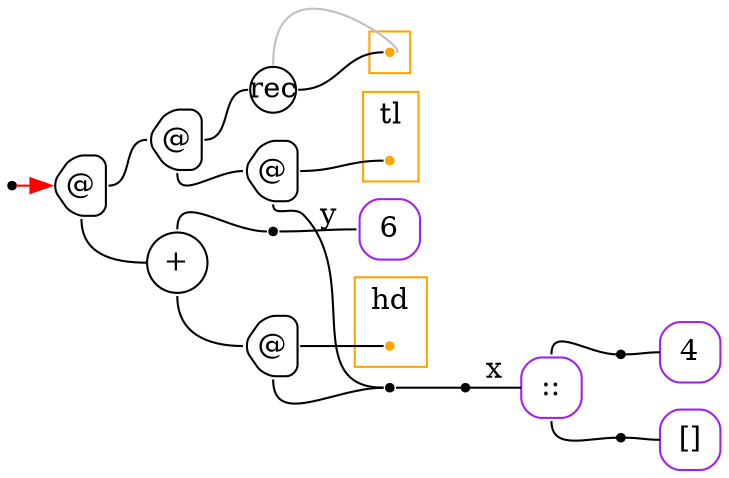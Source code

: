 digraph G {
  rankdir=LR;
  edge[arrowhead=none,arrowtail=none];
  node[fixedsize=true,shape=circle]
  size="9.201041666666667,5.219270833333334";
  labeldistance=0;
  nodesep=.175;
  ranksep=.175;

 nd1[shape=point];
   nd34[label="4",tooltip="nd34-ConstGraph",style=rounded,orientation=90,shape=square,width=.4,height=.4,color="purple"];
   nd39[label="[]",tooltip="nd39-ConstEmptyGraph",style=rounded,orientation=90,shape=square,width=.4,height=.4,color="purple"];
   nd182[label="::",tooltip="nd182-ConstListGraph",style=rounded,orientation=90,shape=square,width=.4,height=.4,color="purple"];
   nd386[label="6",tooltip="nd386-ConstGraph",style=rounded,orientation=90,shape=square,width=.4,height=.4,color="purple"];
 nd391[label="rec",tooltip="nd391-RecurGraph",style=rounded,width=.3,height=.3,color="#000000"];
   subgraph cluster_nd395 {
     graph[style=fill,color="orange"];
     ndcluster_nd395[tooltip="nd395",orientation=90,shape=point,color="orange"];
   };
 nd332[label="@",tooltip="nd332-AppGraph",style=rounded,orientation=90,shape=house,width=.4,height=.4,color="#000000"];
 nd333[label="@",tooltip="nd333-AppGraph",style=rounded,orientation=90,shape=house,width=.4,height=.4,color="#000000"];
 nd335[label="@",tooltip="nd335-AppGraph",style=rounded,orientation=90,shape=house,width=.4,height=.4,color="#000000"];
 subgraph cluster_nd338 {
   graph[style=fill,color="orange",label="tl"];
   ndcluster_nd338[tooltip="nd338",orientation=90,shape=point,color="orange"];
 };
 nd343[label="+",tooltip="nd343-BinOpGraph",style=rounded,width=.4,height=.4,color="#000000"];
 nd344[label="@",tooltip="nd344-AppGraph",style=rounded,orientation=90,shape=house,width=.4,height=.4,color="#000000"];
 subgraph cluster_nd347 {
   graph[style=fill,color="orange",label="hd"];
   ndcluster_nd347[tooltip="nd347",orientation=90,shape=point,color="orange"];
 };
 nd351[label=" ",tooltip="nd351-ContractGraph",style=rounded,orientation=90,shape=point];
 nd352[label=" ",tooltip="nd352-ContractGraph",style=rounded,orientation=90,shape=point];
 nd353[label=" ",tooltip="nd353-ContractGraph",style=rounded,orientation=90,shape=point];
 nd440[label=" ",tooltip="nd440-ContractGraph",style=rounded,orientation=90,shape=point];
 nd441[label=" ",tooltip="nd441-ContractGraph",style=rounded,orientation=90,shape=point];

  nd182->nd440[tailport=n,headport=w];
  nd182->nd441[tailport=s,headport=w];
  nd440->nd34[tailport=e,headport=w];
  nd441->nd39[tailport=e,headport=w];
  nd335->ndcluster_nd338[tailport=e,headport=w];
  nd333->nd391[tailport=e,headport=w,color=black,arrowhead=none,arrowtail=none];
  nd333->nd335[tailport=s,headport=w];
  nd344->ndcluster_nd347[tailport=e,headport=w];
  nd343->nd344[tailport=s,headport=w];
  nd332->nd333[tailport=e,headport=w];
  nd332->nd343[tailport=s,headport=w];
  nd344->nd351[tailport=s,headport=w];
  nd335->nd351[tailport=s,headport=w];
  nd1->nd332[label="",tailport=e,headport=w,color=red,arrowhead=normal];
  nd343->nd352[tailport=n,headport=w];
  nd351->nd353[tailport=e,headport=w];
  nd352->nd386[label="y",tailport=e,headport=w];
  nd353->nd182[label="x",tailport=e,headport=w];
  nd391->ndcluster_nd395[dir=back,headport=e,tailport=n,color=grey,arrowhead=none,arrowtail=none];
  nd391->ndcluster_nd395[tailport=e,headport=w];
}